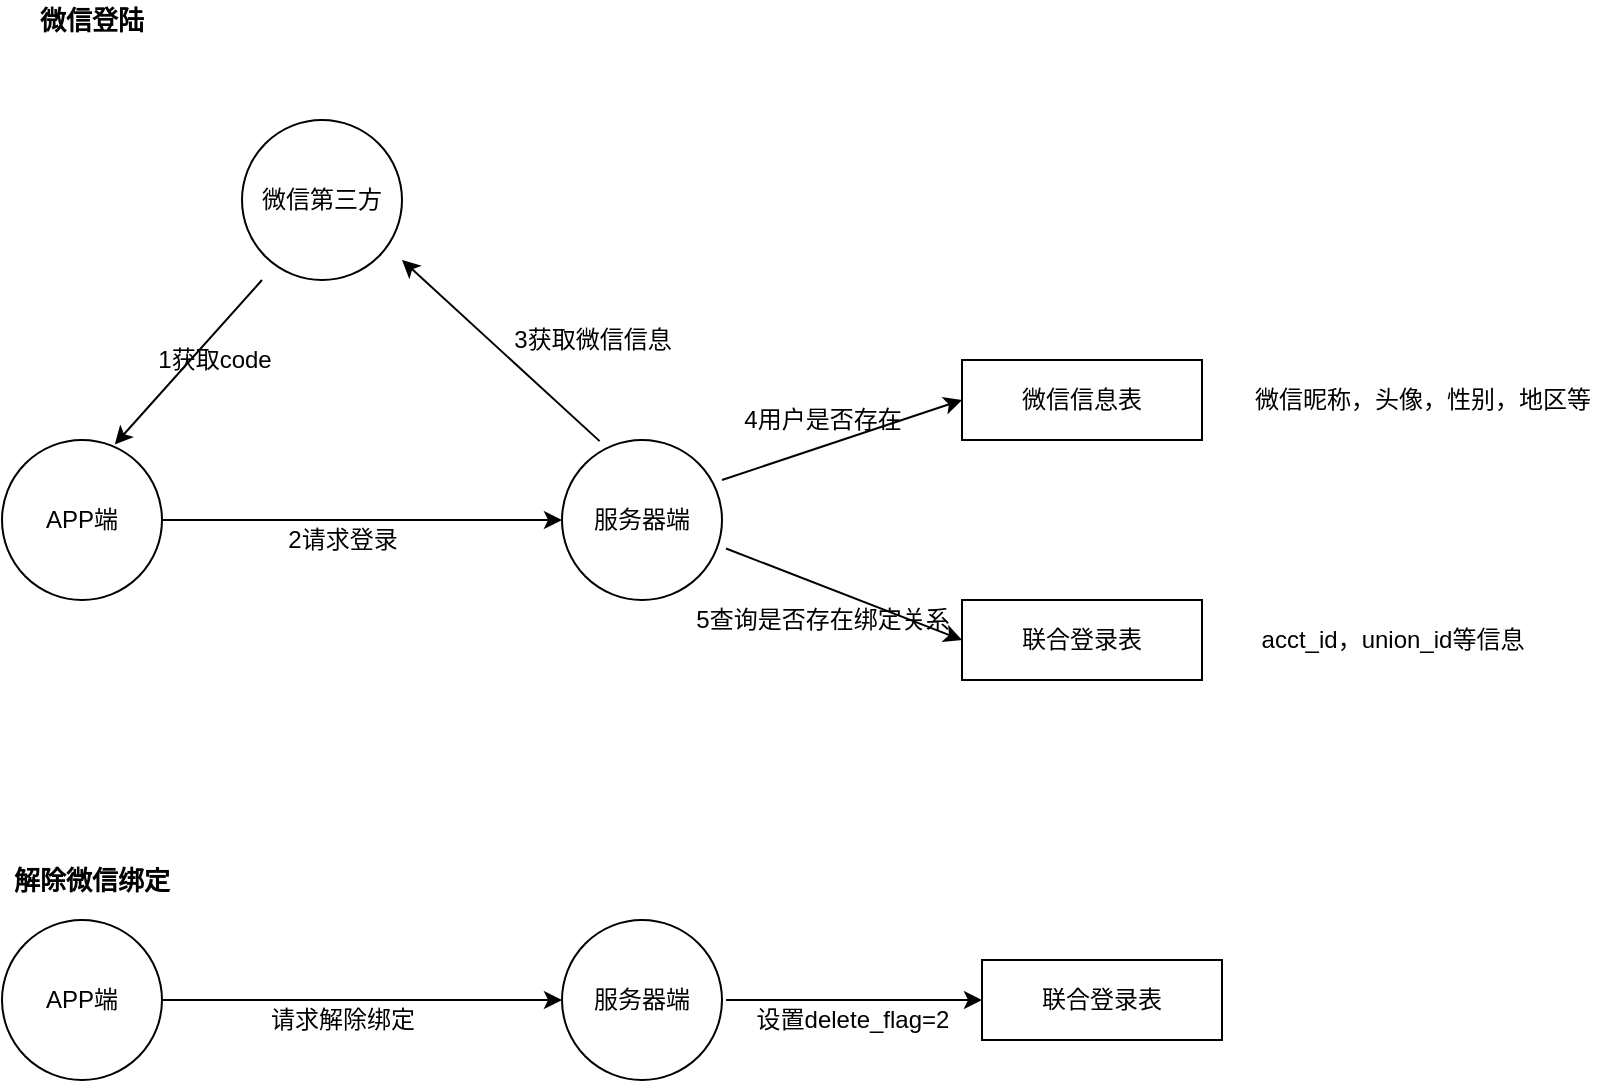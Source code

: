 <mxfile version="12.5.3" type="github">
  <diagram id="MF-8J1_6n6LKRIg4FweB" name="第 1 页">
    <mxGraphModel dx="1550" dy="787" grid="1" gridSize="10" guides="1" tooltips="1" connect="1" arrows="1" fold="1" page="1" pageScale="1" pageWidth="1169" pageHeight="1654" math="0" shadow="0">
      <root>
        <mxCell id="0"/>
        <mxCell id="1" parent="0"/>
        <mxCell id="_kTgg_pND_gv9nJE-SeA-2" value="APP端" style="ellipse;whiteSpace=wrap;html=1;aspect=fixed;" vertex="1" parent="1">
          <mxGeometry x="240" y="360" width="80" height="80" as="geometry"/>
        </mxCell>
        <mxCell id="_kTgg_pND_gv9nJE-SeA-3" value="服务器端" style="ellipse;whiteSpace=wrap;html=1;aspect=fixed;" vertex="1" parent="1">
          <mxGeometry x="520" y="360" width="80" height="80" as="geometry"/>
        </mxCell>
        <mxCell id="_kTgg_pND_gv9nJE-SeA-4" value="联合登录表" style="rounded=0;whiteSpace=wrap;html=1;" vertex="1" parent="1">
          <mxGeometry x="720" y="440" width="120" height="40" as="geometry"/>
        </mxCell>
        <mxCell id="_kTgg_pND_gv9nJE-SeA-5" value="微信信息表" style="rounded=0;whiteSpace=wrap;html=1;" vertex="1" parent="1">
          <mxGeometry x="720" y="320" width="120" height="40" as="geometry"/>
        </mxCell>
        <mxCell id="_kTgg_pND_gv9nJE-SeA-6" value="微信第三方" style="ellipse;whiteSpace=wrap;html=1;aspect=fixed;" vertex="1" parent="1">
          <mxGeometry x="360" y="200" width="80" height="80" as="geometry"/>
        </mxCell>
        <mxCell id="_kTgg_pND_gv9nJE-SeA-7" value="" style="endArrow=classic;html=1;entryX=0.705;entryY=0.028;entryDx=0;entryDy=0;entryPerimeter=0;" edge="1" parent="1" target="_kTgg_pND_gv9nJE-SeA-2">
          <mxGeometry width="50" height="50" relative="1" as="geometry">
            <mxPoint x="370" y="280" as="sourcePoint"/>
            <mxPoint x="290" y="500" as="targetPoint"/>
          </mxGeometry>
        </mxCell>
        <mxCell id="_kTgg_pND_gv9nJE-SeA-8" value="" style="endArrow=classic;html=1;entryX=0;entryY=0.5;entryDx=0;entryDy=0;exitX=1;exitY=0.5;exitDx=0;exitDy=0;" edge="1" parent="1" source="_kTgg_pND_gv9nJE-SeA-2" target="_kTgg_pND_gv9nJE-SeA-3">
          <mxGeometry width="50" height="50" relative="1" as="geometry">
            <mxPoint x="380" y="560" as="sourcePoint"/>
            <mxPoint x="430" y="510" as="targetPoint"/>
          </mxGeometry>
        </mxCell>
        <mxCell id="_kTgg_pND_gv9nJE-SeA-9" value="" style="endArrow=classic;html=1;exitX=0.235;exitY=0.007;exitDx=0;exitDy=0;exitPerimeter=0;" edge="1" parent="1" source="_kTgg_pND_gv9nJE-SeA-3">
          <mxGeometry width="50" height="50" relative="1" as="geometry">
            <mxPoint x="240" y="550" as="sourcePoint"/>
            <mxPoint x="440" y="270" as="targetPoint"/>
          </mxGeometry>
        </mxCell>
        <mxCell id="_kTgg_pND_gv9nJE-SeA-11" value="1获取code" style="text;html=1;align=center;verticalAlign=middle;resizable=0;points=[];autosize=1;" vertex="1" parent="1">
          <mxGeometry x="311" y="310" width="70" height="20" as="geometry"/>
        </mxCell>
        <mxCell id="_kTgg_pND_gv9nJE-SeA-12" value="2请求登录" style="text;html=1;align=center;verticalAlign=middle;resizable=0;points=[];autosize=1;" vertex="1" parent="1">
          <mxGeometry x="375" y="400" width="70" height="20" as="geometry"/>
        </mxCell>
        <mxCell id="_kTgg_pND_gv9nJE-SeA-13" value="3获取微信信息" style="text;html=1;align=center;verticalAlign=middle;resizable=0;points=[];autosize=1;" vertex="1" parent="1">
          <mxGeometry x="490" y="300" width="90" height="20" as="geometry"/>
        </mxCell>
        <mxCell id="_kTgg_pND_gv9nJE-SeA-14" value="" style="endArrow=classic;html=1;exitX=1.025;exitY=0.678;exitDx=0;exitDy=0;exitPerimeter=0;entryX=0;entryY=0.5;entryDx=0;entryDy=0;" edge="1" parent="1" source="_kTgg_pND_gv9nJE-SeA-3" target="_kTgg_pND_gv9nJE-SeA-4">
          <mxGeometry width="50" height="50" relative="1" as="geometry">
            <mxPoint x="550" y="560" as="sourcePoint"/>
            <mxPoint x="710" y="460" as="targetPoint"/>
          </mxGeometry>
        </mxCell>
        <mxCell id="_kTgg_pND_gv9nJE-SeA-15" value="acct_id，union_id等信息" style="text;html=1;align=center;verticalAlign=middle;resizable=0;points=[];autosize=1;" vertex="1" parent="1">
          <mxGeometry x="860" y="450" width="150" height="20" as="geometry"/>
        </mxCell>
        <mxCell id="_kTgg_pND_gv9nJE-SeA-16" value="微信昵称，头像，性别，地区等" style="text;html=1;align=center;verticalAlign=middle;resizable=0;points=[];autosize=1;" vertex="1" parent="1">
          <mxGeometry x="860" y="330" width="180" height="20" as="geometry"/>
        </mxCell>
        <mxCell id="_kTgg_pND_gv9nJE-SeA-17" value="" style="endArrow=classic;html=1;exitX=1;exitY=0.25;exitDx=0;exitDy=0;entryX=0;entryY=0.5;entryDx=0;entryDy=0;exitPerimeter=0;" edge="1" parent="1" source="_kTgg_pND_gv9nJE-SeA-3" target="_kTgg_pND_gv9nJE-SeA-5">
          <mxGeometry width="50" height="50" relative="1" as="geometry">
            <mxPoint x="650" y="300" as="sourcePoint"/>
            <mxPoint x="700" y="250" as="targetPoint"/>
          </mxGeometry>
        </mxCell>
        <mxCell id="_kTgg_pND_gv9nJE-SeA-18" value="5查询是否存在绑定关系" style="text;html=1;align=center;verticalAlign=middle;resizable=0;points=[];autosize=1;" vertex="1" parent="1">
          <mxGeometry x="580" y="440" width="140" height="20" as="geometry"/>
        </mxCell>
        <mxCell id="_kTgg_pND_gv9nJE-SeA-19" value="4用户是否存在" style="text;html=1;align=center;verticalAlign=middle;resizable=0;points=[];autosize=1;" vertex="1" parent="1">
          <mxGeometry x="605" y="340" width="90" height="20" as="geometry"/>
        </mxCell>
        <mxCell id="_kTgg_pND_gv9nJE-SeA-20" value="APP端" style="ellipse;whiteSpace=wrap;html=1;aspect=fixed;" vertex="1" parent="1">
          <mxGeometry x="240" y="600" width="80" height="80" as="geometry"/>
        </mxCell>
        <mxCell id="_kTgg_pND_gv9nJE-SeA-21" value="服务器端" style="ellipse;whiteSpace=wrap;html=1;aspect=fixed;" vertex="1" parent="1">
          <mxGeometry x="520" y="600" width="80" height="80" as="geometry"/>
        </mxCell>
        <mxCell id="_kTgg_pND_gv9nJE-SeA-22" value="联合登录表" style="rounded=0;whiteSpace=wrap;html=1;" vertex="1" parent="1">
          <mxGeometry x="730" y="620" width="120" height="40" as="geometry"/>
        </mxCell>
        <mxCell id="_kTgg_pND_gv9nJE-SeA-26" value="" style="endArrow=classic;html=1;entryX=0;entryY=0.5;entryDx=0;entryDy=0;exitX=1;exitY=0.5;exitDx=0;exitDy=0;" edge="1" parent="1" source="_kTgg_pND_gv9nJE-SeA-20" target="_kTgg_pND_gv9nJE-SeA-21">
          <mxGeometry width="50" height="50" relative="1" as="geometry">
            <mxPoint x="380" y="800" as="sourcePoint"/>
            <mxPoint x="430" y="750" as="targetPoint"/>
          </mxGeometry>
        </mxCell>
        <mxCell id="_kTgg_pND_gv9nJE-SeA-29" value="请求解除绑定" style="text;html=1;align=center;verticalAlign=middle;resizable=0;points=[];autosize=1;" vertex="1" parent="1">
          <mxGeometry x="365" y="640" width="90" height="20" as="geometry"/>
        </mxCell>
        <mxCell id="_kTgg_pND_gv9nJE-SeA-31" value="" style="endArrow=classic;html=1;entryX=0;entryY=0.5;entryDx=0;entryDy=0;" edge="1" parent="1" target="_kTgg_pND_gv9nJE-SeA-22">
          <mxGeometry width="50" height="50" relative="1" as="geometry">
            <mxPoint x="602" y="640" as="sourcePoint"/>
            <mxPoint x="710" y="700" as="targetPoint"/>
          </mxGeometry>
        </mxCell>
        <mxCell id="_kTgg_pND_gv9nJE-SeA-38" value="设置delete_flag=2" style="text;html=1;align=center;verticalAlign=middle;resizable=0;points=[];autosize=1;" vertex="1" parent="1">
          <mxGeometry x="610" y="640" width="110" height="20" as="geometry"/>
        </mxCell>
        <mxCell id="_kTgg_pND_gv9nJE-SeA-39" value="微信登陆" style="text;html=1;strokeColor=none;fillColor=none;align=center;verticalAlign=middle;whiteSpace=wrap;rounded=0;fontSize=13;fontStyle=1" vertex="1" parent="1">
          <mxGeometry x="240" y="140" width="90" height="20" as="geometry"/>
        </mxCell>
        <mxCell id="_kTgg_pND_gv9nJE-SeA-40" value="解除微信绑定" style="text;html=1;strokeColor=none;fillColor=none;align=center;verticalAlign=middle;whiteSpace=wrap;rounded=0;fontSize=13;fontStyle=1" vertex="1" parent="1">
          <mxGeometry x="240" y="570" width="90" height="20" as="geometry"/>
        </mxCell>
      </root>
    </mxGraphModel>
  </diagram>
</mxfile>
